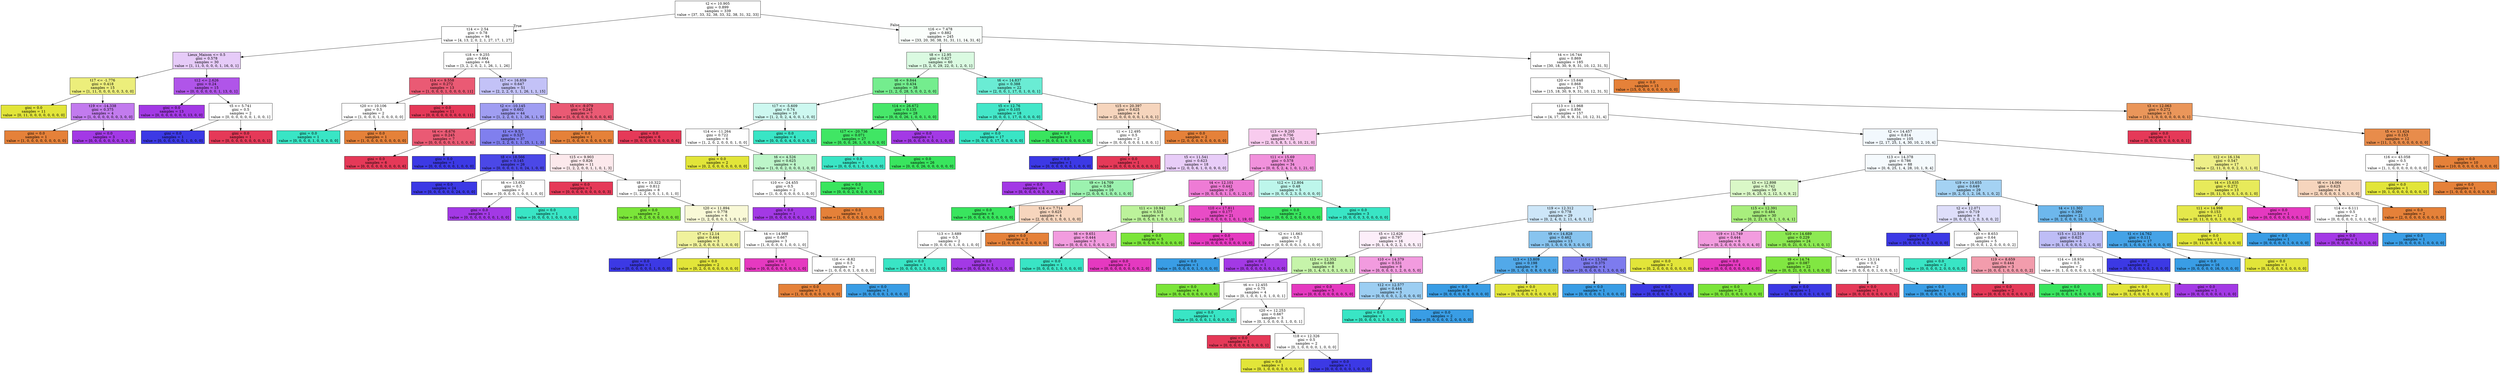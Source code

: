digraph Tree {
node [shape=box, style="filled", color="black"] ;
0 [label="t2 <= 10.905\ngini = 0.899\nsamples = 339\nvalue = [37, 33, 32, 38, 33, 32, 38, 31, 32, 33]", fillcolor="#39e55e00"] ;
1 [label="t14 <= 2.54\ngini = 0.78\nsamples = 94\nvalue = [4, 13, 2, 0, 2, 1, 27, 17, 1, 27]", fillcolor="#3c39e500"] ;
0 -> 1 [labeldistance=2.5, labelangle=45, headlabel="True"] ;
2 [label="Lieux_Maison <= 0.5\ngini = 0.578\nsamples = 30\nvalue = [1, 11, 0, 0, 0, 0, 1, 16, 0, 1]", fillcolor="#a339e543"] ;
1 -> 2 ;
3 [label="t17 <= -1.776\ngini = 0.418\nsamples = 15\nvalue = [1, 11, 0, 0, 0, 0, 0, 3, 0, 0]", fillcolor="#e2e539aa"] ;
2 -> 3 ;
4 [label="gini = 0.0\nsamples = 11\nvalue = [0, 11, 0, 0, 0, 0, 0, 0, 0, 0]", fillcolor="#e2e539ff"] ;
3 -> 4 ;
5 [label="t19 <= -14.338\ngini = 0.375\nsamples = 4\nvalue = [1, 0, 0, 0, 0, 0, 0, 3, 0, 0]", fillcolor="#a339e5aa"] ;
3 -> 5 ;
6 [label="gini = 0.0\nsamples = 1\nvalue = [1, 0, 0, 0, 0, 0, 0, 0, 0, 0]", fillcolor="#e58139ff"] ;
5 -> 6 ;
7 [label="gini = 0.0\nsamples = 3\nvalue = [0, 0, 0, 0, 0, 0, 0, 3, 0, 0]", fillcolor="#a339e5ff"] ;
5 -> 7 ;
8 [label="t12 <= 2.626\ngini = 0.24\nsamples = 15\nvalue = [0, 0, 0, 0, 0, 0, 1, 13, 0, 1]", fillcolor="#a339e5db"] ;
2 -> 8 ;
9 [label="gini = 0.0\nsamples = 13\nvalue = [0, 0, 0, 0, 0, 0, 0, 13, 0, 0]", fillcolor="#a339e5ff"] ;
8 -> 9 ;
10 [label="t5 <= 5.741\ngini = 0.5\nsamples = 2\nvalue = [0, 0, 0, 0, 0, 0, 1, 0, 0, 1]", fillcolor="#3c39e500"] ;
8 -> 10 ;
11 [label="gini = 0.0\nsamples = 1\nvalue = [0, 0, 0, 0, 0, 0, 1, 0, 0, 0]", fillcolor="#3c39e5ff"] ;
10 -> 11 ;
12 [label="gini = 0.0\nsamples = 1\nvalue = [0, 0, 0, 0, 0, 0, 0, 0, 0, 1]", fillcolor="#e53958ff"] ;
10 -> 12 ;
13 [label="t18 <= 9.255\ngini = 0.664\nsamples = 64\nvalue = [3, 2, 2, 0, 2, 1, 26, 1, 1, 26]", fillcolor="#3c39e500"] ;
1 -> 13 ;
14 [label="t14 <= 9.558\ngini = 0.272\nsamples = 13\nvalue = [1, 0, 0, 0, 1, 0, 0, 0, 0, 11]", fillcolor="#e53958d4"] ;
13 -> 14 ;
15 [label="t20 <= 10.106\ngini = 0.5\nsamples = 2\nvalue = [1, 0, 0, 0, 1, 0, 0, 0, 0, 0]", fillcolor="#e5813900"] ;
14 -> 15 ;
16 [label="gini = 0.0\nsamples = 1\nvalue = [0, 0, 0, 0, 1, 0, 0, 0, 0, 0]", fillcolor="#39e5c5ff"] ;
15 -> 16 ;
17 [label="gini = 0.0\nsamples = 1\nvalue = [1, 0, 0, 0, 0, 0, 0, 0, 0, 0]", fillcolor="#e58139ff"] ;
15 -> 17 ;
18 [label="gini = 0.0\nsamples = 11\nvalue = [0, 0, 0, 0, 0, 0, 0, 0, 0, 11]", fillcolor="#e53958ff"] ;
14 -> 18 ;
19 [label="t17 <= 16.859\ngini = 0.647\nsamples = 51\nvalue = [2, 2, 2, 0, 1, 1, 26, 1, 1, 15]", fillcolor="#3c39e54e"] ;
13 -> 19 ;
20 [label="t2 <= -10.145\ngini = 0.602\nsamples = 44\nvalue = [1, 2, 2, 0, 1, 1, 26, 1, 1, 9]", fillcolor="#3c39e57c"] ;
19 -> 20 ;
21 [label="t4 <= -8.676\ngini = 0.245\nsamples = 7\nvalue = [0, 0, 0, 0, 0, 0, 1, 0, 0, 6]", fillcolor="#e53958d4"] ;
20 -> 21 ;
22 [label="gini = 0.0\nsamples = 6\nvalue = [0, 0, 0, 0, 0, 0, 0, 0, 0, 6]", fillcolor="#e53958ff"] ;
21 -> 22 ;
23 [label="gini = 0.0\nsamples = 1\nvalue = [0, 0, 0, 0, 0, 0, 1, 0, 0, 0]", fillcolor="#3c39e5ff"] ;
21 -> 23 ;
24 [label="t1 <= 9.52\ngini = 0.527\nsamples = 37\nvalue = [1, 2, 2, 0, 1, 1, 25, 1, 1, 3]", fillcolor="#3c39e5a5"] ;
20 -> 24 ;
25 [label="t8 <= 18.566\ngini = 0.145\nsamples = 26\nvalue = [0, 0, 0, 0, 1, 0, 24, 1, 0, 0]", fillcolor="#3c39e5eb"] ;
24 -> 25 ;
26 [label="gini = 0.0\nsamples = 24\nvalue = [0, 0, 0, 0, 0, 0, 24, 0, 0, 0]", fillcolor="#3c39e5ff"] ;
25 -> 26 ;
27 [label="t6 <= 13.652\ngini = 0.5\nsamples = 2\nvalue = [0, 0, 0, 0, 1, 0, 0, 1, 0, 0]", fillcolor="#39e5c500"] ;
25 -> 27 ;
28 [label="gini = 0.0\nsamples = 1\nvalue = [0, 0, 0, 0, 0, 0, 0, 1, 0, 0]", fillcolor="#a339e5ff"] ;
27 -> 28 ;
29 [label="gini = 0.0\nsamples = 1\nvalue = [0, 0, 0, 0, 1, 0, 0, 0, 0, 0]", fillcolor="#39e5c5ff"] ;
27 -> 29 ;
30 [label="t15 <= 9.903\ngini = 0.826\nsamples = 11\nvalue = [1, 2, 2, 0, 0, 1, 1, 0, 1, 3]", fillcolor="#e539581c"] ;
24 -> 30 ;
31 [label="gini = 0.0\nsamples = 3\nvalue = [0, 0, 0, 0, 0, 0, 0, 0, 0, 3]", fillcolor="#e53958ff"] ;
30 -> 31 ;
32 [label="t8 <= 10.322\ngini = 0.812\nsamples = 8\nvalue = [1, 2, 2, 0, 0, 1, 1, 0, 1, 0]", fillcolor="#e2e53900"] ;
30 -> 32 ;
33 [label="gini = 0.0\nsamples = 2\nvalue = [0, 0, 2, 0, 0, 0, 0, 0, 0, 0]", fillcolor="#7be539ff"] ;
32 -> 33 ;
34 [label="t20 <= 11.894\ngini = 0.778\nsamples = 6\nvalue = [1, 2, 0, 0, 0, 1, 1, 0, 1, 0]", fillcolor="#e2e53933"] ;
32 -> 34 ;
35 [label="t7 <= 12.14\ngini = 0.444\nsamples = 3\nvalue = [0, 2, 0, 0, 0, 0, 1, 0, 0, 0]", fillcolor="#e2e5397f"] ;
34 -> 35 ;
36 [label="gini = 0.0\nsamples = 1\nvalue = [0, 0, 0, 0, 0, 0, 1, 0, 0, 0]", fillcolor="#3c39e5ff"] ;
35 -> 36 ;
37 [label="gini = 0.0\nsamples = 2\nvalue = [0, 2, 0, 0, 0, 0, 0, 0, 0, 0]", fillcolor="#e2e539ff"] ;
35 -> 37 ;
38 [label="t4 <= 14.988\ngini = 0.667\nsamples = 3\nvalue = [1, 0, 0, 0, 0, 1, 0, 0, 1, 0]", fillcolor="#e5813900"] ;
34 -> 38 ;
39 [label="gini = 0.0\nsamples = 1\nvalue = [0, 0, 0, 0, 0, 0, 0, 0, 1, 0]", fillcolor="#e539c0ff"] ;
38 -> 39 ;
40 [label="t16 <= -8.82\ngini = 0.5\nsamples = 2\nvalue = [1, 0, 0, 0, 0, 1, 0, 0, 0, 0]", fillcolor="#e5813900"] ;
38 -> 40 ;
41 [label="gini = 0.0\nsamples = 1\nvalue = [1, 0, 0, 0, 0, 0, 0, 0, 0, 0]", fillcolor="#e58139ff"] ;
40 -> 41 ;
42 [label="gini = 0.0\nsamples = 1\nvalue = [0, 0, 0, 0, 0, 1, 0, 0, 0, 0]", fillcolor="#399de5ff"] ;
40 -> 42 ;
43 [label="t5 <= -9.079\ngini = 0.245\nsamples = 7\nvalue = [1, 0, 0, 0, 0, 0, 0, 0, 0, 6]", fillcolor="#e53958d4"] ;
19 -> 43 ;
44 [label="gini = 0.0\nsamples = 1\nvalue = [1, 0, 0, 0, 0, 0, 0, 0, 0, 0]", fillcolor="#e58139ff"] ;
43 -> 44 ;
45 [label="gini = 0.0\nsamples = 6\nvalue = [0, 0, 0, 0, 0, 0, 0, 0, 0, 6]", fillcolor="#e53958ff"] ;
43 -> 45 ;
46 [label="t16 <= 7.478\ngini = 0.882\nsamples = 245\nvalue = [33, 20, 30, 38, 31, 31, 11, 14, 31, 6]", fillcolor="#39e55e06"] ;
0 -> 46 [labeldistance=2.5, labelangle=-45, headlabel="False"] ;
47 [label="t8 <= 12.95\ngini = 0.627\nsamples = 60\nvalue = [3, 2, 0, 29, 22, 0, 1, 2, 0, 1]", fillcolor="#39e55e2f"] ;
46 -> 47 ;
48 [label="t6 <= 9.844\ngini = 0.434\nsamples = 38\nvalue = [1, 2, 0, 28, 5, 0, 0, 2, 0, 0]", fillcolor="#39e55eb2"] ;
47 -> 48 ;
49 [label="t17 <= -5.609\ngini = 0.74\nsamples = 10\nvalue = [1, 2, 0, 2, 4, 0, 0, 1, 0, 0]", fillcolor="#39e5c540"] ;
48 -> 49 ;
50 [label="t14 <= -11.264\ngini = 0.722\nsamples = 6\nvalue = [1, 2, 0, 2, 0, 0, 0, 1, 0, 0]", fillcolor="#e2e53900"] ;
49 -> 50 ;
51 [label="gini = 0.0\nsamples = 2\nvalue = [0, 2, 0, 0, 0, 0, 0, 0, 0, 0]", fillcolor="#e2e539ff"] ;
50 -> 51 ;
52 [label="t6 <= 4.526\ngini = 0.625\nsamples = 4\nvalue = [1, 0, 0, 2, 0, 0, 0, 1, 0, 0]", fillcolor="#39e55e55"] ;
50 -> 52 ;
53 [label="t10 <= -24.455\ngini = 0.5\nsamples = 2\nvalue = [1, 0, 0, 0, 0, 0, 0, 1, 0, 0]", fillcolor="#e5813900"] ;
52 -> 53 ;
54 [label="gini = 0.0\nsamples = 1\nvalue = [0, 0, 0, 0, 0, 0, 0, 1, 0, 0]", fillcolor="#a339e5ff"] ;
53 -> 54 ;
55 [label="gini = 0.0\nsamples = 1\nvalue = [1, 0, 0, 0, 0, 0, 0, 0, 0, 0]", fillcolor="#e58139ff"] ;
53 -> 55 ;
56 [label="gini = 0.0\nsamples = 2\nvalue = [0, 0, 0, 2, 0, 0, 0, 0, 0, 0]", fillcolor="#39e55eff"] ;
52 -> 56 ;
57 [label="gini = 0.0\nsamples = 4\nvalue = [0, 0, 0, 0, 4, 0, 0, 0, 0, 0]", fillcolor="#39e5c5ff"] ;
49 -> 57 ;
58 [label="t14 <= 26.672\ngini = 0.135\nsamples = 28\nvalue = [0, 0, 0, 26, 1, 0, 0, 1, 0, 0]", fillcolor="#39e55eec"] ;
48 -> 58 ;
59 [label="t17 <= -20.736\ngini = 0.071\nsamples = 27\nvalue = [0, 0, 0, 26, 1, 0, 0, 0, 0, 0]", fillcolor="#39e55ef5"] ;
58 -> 59 ;
60 [label="gini = 0.0\nsamples = 1\nvalue = [0, 0, 0, 0, 1, 0, 0, 0, 0, 0]", fillcolor="#39e5c5ff"] ;
59 -> 60 ;
61 [label="gini = 0.0\nsamples = 26\nvalue = [0, 0, 0, 26, 0, 0, 0, 0, 0, 0]", fillcolor="#39e55eff"] ;
59 -> 61 ;
62 [label="gini = 0.0\nsamples = 1\nvalue = [0, 0, 0, 0, 0, 0, 0, 1, 0, 0]", fillcolor="#a339e5ff"] ;
58 -> 62 ;
63 [label="t6 <= 14.837\ngini = 0.388\nsamples = 22\nvalue = [2, 0, 0, 1, 17, 0, 1, 0, 0, 1]", fillcolor="#39e5c5bf"] ;
47 -> 63 ;
64 [label="t5 <= 12.76\ngini = 0.105\nsamples = 18\nvalue = [0, 0, 0, 1, 17, 0, 0, 0, 0, 0]", fillcolor="#39e5c5f0"] ;
63 -> 64 ;
65 [label="gini = 0.0\nsamples = 17\nvalue = [0, 0, 0, 0, 17, 0, 0, 0, 0, 0]", fillcolor="#39e5c5ff"] ;
64 -> 65 ;
66 [label="gini = 0.0\nsamples = 1\nvalue = [0, 0, 0, 1, 0, 0, 0, 0, 0, 0]", fillcolor="#39e55eff"] ;
64 -> 66 ;
67 [label="t15 <= 20.397\ngini = 0.625\nsamples = 4\nvalue = [2, 0, 0, 0, 0, 0, 1, 0, 0, 1]", fillcolor="#e5813955"] ;
63 -> 67 ;
68 [label="t1 <= 12.495\ngini = 0.5\nsamples = 2\nvalue = [0, 0, 0, 0, 0, 0, 1, 0, 0, 1]", fillcolor="#3c39e500"] ;
67 -> 68 ;
69 [label="gini = 0.0\nsamples = 1\nvalue = [0, 0, 0, 0, 0, 0, 1, 0, 0, 0]", fillcolor="#3c39e5ff"] ;
68 -> 69 ;
70 [label="gini = 0.0\nsamples = 1\nvalue = [0, 0, 0, 0, 0, 0, 0, 0, 0, 1]", fillcolor="#e53958ff"] ;
68 -> 70 ;
71 [label="gini = 0.0\nsamples = 2\nvalue = [2, 0, 0, 0, 0, 0, 0, 0, 0, 0]", fillcolor="#e58139ff"] ;
67 -> 71 ;
72 [label="t4 <= 16.744\ngini = 0.869\nsamples = 185\nvalue = [30, 18, 30, 9, 9, 31, 10, 12, 31, 5]", fillcolor="#399de500"] ;
46 -> 72 ;
73 [label="t20 <= 15.648\ngini = 0.868\nsamples = 170\nvalue = [15, 18, 30, 9, 9, 31, 10, 12, 31, 5]", fillcolor="#399de500"] ;
72 -> 73 ;
74 [label="t13 <= 11.968\ngini = 0.856\nsamples = 157\nvalue = [4, 17, 30, 9, 9, 31, 10, 12, 31, 4]", fillcolor="#399de500"] ;
73 -> 74 ;
75 [label="t13 <= 9.205\ngini = 0.756\nsamples = 52\nvalue = [2, 0, 5, 8, 5, 1, 0, 10, 21, 0]", fillcolor="#e539c043"] ;
74 -> 75 ;
76 [label="t5 <= 11.541\ngini = 0.623\nsamples = 18\nvalue = [2, 0, 0, 6, 1, 0, 0, 9, 0, 0]", fillcolor="#a339e540"] ;
75 -> 76 ;
77 [label="gini = 0.0\nsamples = 8\nvalue = [0, 0, 0, 0, 0, 0, 0, 8, 0, 0]", fillcolor="#a339e5ff"] ;
76 -> 77 ;
78 [label="t9 <= 14.709\ngini = 0.58\nsamples = 10\nvalue = [2, 0, 0, 6, 1, 0, 0, 1, 0, 0]", fillcolor="#39e55e7f"] ;
76 -> 78 ;
79 [label="gini = 0.0\nsamples = 6\nvalue = [0, 0, 0, 6, 0, 0, 0, 0, 0, 0]", fillcolor="#39e55eff"] ;
78 -> 79 ;
80 [label="t14 <= 7.714\ngini = 0.625\nsamples = 4\nvalue = [2, 0, 0, 0, 1, 0, 0, 1, 0, 0]", fillcolor="#e5813955"] ;
78 -> 80 ;
81 [label="t13 <= 3.689\ngini = 0.5\nsamples = 2\nvalue = [0, 0, 0, 0, 1, 0, 0, 1, 0, 0]", fillcolor="#39e5c500"] ;
80 -> 81 ;
82 [label="gini = 0.0\nsamples = 1\nvalue = [0, 0, 0, 0, 1, 0, 0, 0, 0, 0]", fillcolor="#39e5c5ff"] ;
81 -> 82 ;
83 [label="gini = 0.0\nsamples = 1\nvalue = [0, 0, 0, 0, 0, 0, 0, 1, 0, 0]", fillcolor="#a339e5ff"] ;
81 -> 83 ;
84 [label="gini = 0.0\nsamples = 2\nvalue = [2, 0, 0, 0, 0, 0, 0, 0, 0, 0]", fillcolor="#e58139ff"] ;
80 -> 84 ;
85 [label="t11 <= 15.69\ngini = 0.578\nsamples = 34\nvalue = [0, 0, 5, 2, 4, 1, 0, 1, 21, 0]", fillcolor="#e539c08d"] ;
75 -> 85 ;
86 [label="t4 <= 12.101\ngini = 0.442\nsamples = 29\nvalue = [0, 0, 5, 0, 1, 1, 0, 1, 21, 0]", fillcolor="#e539c0aa"] ;
85 -> 86 ;
87 [label="t11 <= 10.942\ngini = 0.531\nsamples = 8\nvalue = [0, 0, 5, 0, 1, 0, 0, 0, 2, 0]", fillcolor="#7be53980"] ;
86 -> 87 ;
88 [label="t6 <= 9.651\ngini = 0.444\nsamples = 3\nvalue = [0, 0, 0, 0, 1, 0, 0, 0, 2, 0]", fillcolor="#e539c07f"] ;
87 -> 88 ;
89 [label="gini = 0.0\nsamples = 1\nvalue = [0, 0, 0, 0, 1, 0, 0, 0, 0, 0]", fillcolor="#39e5c5ff"] ;
88 -> 89 ;
90 [label="gini = 0.0\nsamples = 2\nvalue = [0, 0, 0, 0, 0, 0, 0, 0, 2, 0]", fillcolor="#e539c0ff"] ;
88 -> 90 ;
91 [label="gini = 0.0\nsamples = 5\nvalue = [0, 0, 5, 0, 0, 0, 0, 0, 0, 0]", fillcolor="#7be539ff"] ;
87 -> 91 ;
92 [label="t10 <= 17.811\ngini = 0.177\nsamples = 21\nvalue = [0, 0, 0, 0, 0, 1, 0, 1, 19, 0]", fillcolor="#e539c0e6"] ;
86 -> 92 ;
93 [label="gini = 0.0\nsamples = 19\nvalue = [0, 0, 0, 0, 0, 0, 0, 0, 19, 0]", fillcolor="#e539c0ff"] ;
92 -> 93 ;
94 [label="t2 <= 11.663\ngini = 0.5\nsamples = 2\nvalue = [0, 0, 0, 0, 0, 1, 0, 1, 0, 0]", fillcolor="#399de500"] ;
92 -> 94 ;
95 [label="gini = 0.0\nsamples = 1\nvalue = [0, 0, 0, 0, 0, 1, 0, 0, 0, 0]", fillcolor="#399de5ff"] ;
94 -> 95 ;
96 [label="gini = 0.0\nsamples = 1\nvalue = [0, 0, 0, 0, 0, 0, 0, 1, 0, 0]", fillcolor="#a339e5ff"] ;
94 -> 96 ;
97 [label="t12 <= 12.804\ngini = 0.48\nsamples = 5\nvalue = [0, 0, 0, 2, 3, 0, 0, 0, 0, 0]", fillcolor="#39e5c555"] ;
85 -> 97 ;
98 [label="gini = 0.0\nsamples = 2\nvalue = [0, 0, 0, 2, 0, 0, 0, 0, 0, 0]", fillcolor="#39e55eff"] ;
97 -> 98 ;
99 [label="gini = 0.0\nsamples = 3\nvalue = [0, 0, 0, 0, 3, 0, 0, 0, 0, 0]", fillcolor="#39e5c5ff"] ;
97 -> 99 ;
100 [label="t2 <= 14.457\ngini = 0.814\nsamples = 105\nvalue = [2, 17, 25, 1, 4, 30, 10, 2, 10, 4]", fillcolor="#399de510"] ;
74 -> 100 ;
101 [label="t13 <= 14.378\ngini = 0.786\nsamples = 88\nvalue = [0, 6, 25, 1, 4, 28, 10, 1, 9, 4]", fillcolor="#399de50c"] ;
100 -> 101 ;
102 [label="t3 <= 12.898\ngini = 0.742\nsamples = 59\nvalue = [0, 4, 25, 0, 2, 12, 5, 0, 9, 2]", fillcolor="#7be53947"] ;
101 -> 102 ;
103 [label="t19 <= 12.312\ngini = 0.778\nsamples = 29\nvalue = [0, 2, 4, 0, 2, 11, 4, 0, 5, 1]", fillcolor="#399de540"] ;
102 -> 103 ;
104 [label="t5 <= 12.626\ngini = 0.797\nsamples = 16\nvalue = [0, 1, 4, 0, 2, 2, 1, 0, 5, 1]", fillcolor="#e539c015"] ;
103 -> 104 ;
105 [label="t13 <= 12.352\ngini = 0.688\nsamples = 8\nvalue = [0, 1, 4, 0, 1, 0, 1, 0, 0, 1]", fillcolor="#7be5396d"] ;
104 -> 105 ;
106 [label="gini = 0.0\nsamples = 4\nvalue = [0, 0, 4, 0, 0, 0, 0, 0, 0, 0]", fillcolor="#7be539ff"] ;
105 -> 106 ;
107 [label="t6 <= 12.455\ngini = 0.75\nsamples = 4\nvalue = [0, 1, 0, 0, 1, 0, 1, 0, 0, 1]", fillcolor="#e2e53900"] ;
105 -> 107 ;
108 [label="gini = 0.0\nsamples = 1\nvalue = [0, 0, 0, 0, 1, 0, 0, 0, 0, 0]", fillcolor="#39e5c5ff"] ;
107 -> 108 ;
109 [label="t20 <= 12.253\ngini = 0.667\nsamples = 3\nvalue = [0, 1, 0, 0, 0, 0, 1, 0, 0, 1]", fillcolor="#e2e53900"] ;
107 -> 109 ;
110 [label="gini = 0.0\nsamples = 1\nvalue = [0, 0, 0, 0, 0, 0, 0, 0, 0, 1]", fillcolor="#e53958ff"] ;
109 -> 110 ;
111 [label="t18 <= 12.326\ngini = 0.5\nsamples = 2\nvalue = [0, 1, 0, 0, 0, 0, 1, 0, 0, 0]", fillcolor="#e2e53900"] ;
109 -> 111 ;
112 [label="gini = 0.0\nsamples = 1\nvalue = [0, 1, 0, 0, 0, 0, 0, 0, 0, 0]", fillcolor="#e2e539ff"] ;
111 -> 112 ;
113 [label="gini = 0.0\nsamples = 1\nvalue = [0, 0, 0, 0, 0, 0, 1, 0, 0, 0]", fillcolor="#3c39e5ff"] ;
111 -> 113 ;
114 [label="t10 <= 14.379\ngini = 0.531\nsamples = 8\nvalue = [0, 0, 0, 0, 1, 2, 0, 0, 5, 0]", fillcolor="#e539c080"] ;
104 -> 114 ;
115 [label="gini = 0.0\nsamples = 5\nvalue = [0, 0, 0, 0, 0, 0, 0, 0, 5, 0]", fillcolor="#e539c0ff"] ;
114 -> 115 ;
116 [label="t12 <= 12.577\ngini = 0.444\nsamples = 3\nvalue = [0, 0, 0, 0, 1, 2, 0, 0, 0, 0]", fillcolor="#399de57f"] ;
114 -> 116 ;
117 [label="gini = 0.0\nsamples = 1\nvalue = [0, 0, 0, 0, 1, 0, 0, 0, 0, 0]", fillcolor="#39e5c5ff"] ;
116 -> 117 ;
118 [label="gini = 0.0\nsamples = 2\nvalue = [0, 0, 0, 0, 0, 2, 0, 0, 0, 0]", fillcolor="#399de5ff"] ;
116 -> 118 ;
119 [label="t9 <= 14.828\ngini = 0.462\nsamples = 13\nvalue = [0, 1, 0, 0, 0, 9, 3, 0, 0, 0]", fillcolor="#399de599"] ;
103 -> 119 ;
120 [label="t13 <= 13.809\ngini = 0.198\nsamples = 9\nvalue = [0, 1, 0, 0, 0, 8, 0, 0, 0, 0]", fillcolor="#399de5df"] ;
119 -> 120 ;
121 [label="gini = 0.0\nsamples = 8\nvalue = [0, 0, 0, 0, 0, 8, 0, 0, 0, 0]", fillcolor="#399de5ff"] ;
120 -> 121 ;
122 [label="gini = 0.0\nsamples = 1\nvalue = [0, 1, 0, 0, 0, 0, 0, 0, 0, 0]", fillcolor="#e2e539ff"] ;
120 -> 122 ;
123 [label="t16 <= 13.346\ngini = 0.375\nsamples = 4\nvalue = [0, 0, 0, 0, 0, 1, 3, 0, 0, 0]", fillcolor="#3c39e5aa"] ;
119 -> 123 ;
124 [label="gini = 0.0\nsamples = 1\nvalue = [0, 0, 0, 0, 0, 1, 0, 0, 0, 0]", fillcolor="#399de5ff"] ;
123 -> 124 ;
125 [label="gini = 0.0\nsamples = 3\nvalue = [0, 0, 0, 0, 0, 0, 3, 0, 0, 0]", fillcolor="#3c39e5ff"] ;
123 -> 125 ;
126 [label="t15 <= 12.391\ngini = 0.484\nsamples = 30\nvalue = [0, 2, 21, 0, 0, 1, 1, 0, 4, 1]", fillcolor="#7be539a7"] ;
102 -> 126 ;
127 [label="t19 <= 11.749\ngini = 0.444\nsamples = 6\nvalue = [0, 2, 0, 0, 0, 0, 0, 0, 4, 0]", fillcolor="#e539c07f"] ;
126 -> 127 ;
128 [label="gini = 0.0\nsamples = 2\nvalue = [0, 2, 0, 0, 0, 0, 0, 0, 0, 0]", fillcolor="#e2e539ff"] ;
127 -> 128 ;
129 [label="gini = 0.0\nsamples = 4\nvalue = [0, 0, 0, 0, 0, 0, 0, 0, 4, 0]", fillcolor="#e539c0ff"] ;
127 -> 129 ;
130 [label="t10 <= 14.689\ngini = 0.229\nsamples = 24\nvalue = [0, 0, 21, 0, 0, 1, 1, 0, 0, 1]", fillcolor="#7be539de"] ;
126 -> 130 ;
131 [label="t9 <= 14.74\ngini = 0.087\nsamples = 22\nvalue = [0, 0, 21, 0, 0, 0, 1, 0, 0, 0]", fillcolor="#7be539f3"] ;
130 -> 131 ;
132 [label="gini = 0.0\nsamples = 21\nvalue = [0, 0, 21, 0, 0, 0, 0, 0, 0, 0]", fillcolor="#7be539ff"] ;
131 -> 132 ;
133 [label="gini = 0.0\nsamples = 1\nvalue = [0, 0, 0, 0, 0, 0, 1, 0, 0, 0]", fillcolor="#3c39e5ff"] ;
131 -> 133 ;
134 [label="t3 <= 13.114\ngini = 0.5\nsamples = 2\nvalue = [0, 0, 0, 0, 0, 1, 0, 0, 0, 1]", fillcolor="#399de500"] ;
130 -> 134 ;
135 [label="gini = 0.0\nsamples = 1\nvalue = [0, 0, 0, 0, 0, 0, 0, 0, 0, 1]", fillcolor="#e53958ff"] ;
134 -> 135 ;
136 [label="gini = 0.0\nsamples = 1\nvalue = [0, 0, 0, 0, 0, 1, 0, 0, 0, 0]", fillcolor="#399de5ff"] ;
134 -> 136 ;
137 [label="t19 <= 10.655\ngini = 0.649\nsamples = 29\nvalue = [0, 2, 0, 1, 2, 16, 5, 1, 0, 2]", fillcolor="#399de575"] ;
101 -> 137 ;
138 [label="t2 <= 12.071\ngini = 0.719\nsamples = 8\nvalue = [0, 0, 0, 1, 2, 0, 3, 0, 0, 2]", fillcolor="#3c39e52a"] ;
137 -> 138 ;
139 [label="gini = 0.0\nsamples = 3\nvalue = [0, 0, 0, 0, 0, 0, 3, 0, 0, 0]", fillcolor="#3c39e5ff"] ;
138 -> 139 ;
140 [label="t20 <= 8.653\ngini = 0.64\nsamples = 5\nvalue = [0, 0, 0, 1, 2, 0, 0, 0, 0, 2]", fillcolor="#39e5c500"] ;
138 -> 140 ;
141 [label="gini = 0.0\nsamples = 2\nvalue = [0, 0, 0, 0, 2, 0, 0, 0, 0, 0]", fillcolor="#39e5c5ff"] ;
140 -> 141 ;
142 [label="t19 <= 8.659\ngini = 0.444\nsamples = 3\nvalue = [0, 0, 0, 1, 0, 0, 0, 0, 0, 2]", fillcolor="#e539587f"] ;
140 -> 142 ;
143 [label="gini = 0.0\nsamples = 2\nvalue = [0, 0, 0, 0, 0, 0, 0, 0, 0, 2]", fillcolor="#e53958ff"] ;
142 -> 143 ;
144 [label="gini = 0.0\nsamples = 1\nvalue = [0, 0, 0, 1, 0, 0, 0, 0, 0, 0]", fillcolor="#39e55eff"] ;
142 -> 144 ;
145 [label="t4 <= 11.302\ngini = 0.399\nsamples = 21\nvalue = [0, 2, 0, 0, 0, 16, 2, 1, 0, 0]", fillcolor="#399de5bc"] ;
137 -> 145 ;
146 [label="t15 <= 12.519\ngini = 0.625\nsamples = 4\nvalue = [0, 1, 0, 0, 0, 0, 2, 1, 0, 0]", fillcolor="#3c39e555"] ;
145 -> 146 ;
147 [label="t14 <= 18.934\ngini = 0.5\nsamples = 2\nvalue = [0, 1, 0, 0, 0, 0, 0, 1, 0, 0]", fillcolor="#e2e53900"] ;
146 -> 147 ;
148 [label="gini = 0.0\nsamples = 1\nvalue = [0, 1, 0, 0, 0, 0, 0, 0, 0, 0]", fillcolor="#e2e539ff"] ;
147 -> 148 ;
149 [label="gini = 0.0\nsamples = 1\nvalue = [0, 0, 0, 0, 0, 0, 0, 1, 0, 0]", fillcolor="#a339e5ff"] ;
147 -> 149 ;
150 [label="gini = 0.0\nsamples = 2\nvalue = [0, 0, 0, 0, 0, 0, 2, 0, 0, 0]", fillcolor="#3c39e5ff"] ;
146 -> 150 ;
151 [label="t1 <= 14.762\ngini = 0.111\nsamples = 17\nvalue = [0, 1, 0, 0, 0, 16, 0, 0, 0, 0]", fillcolor="#399de5ef"] ;
145 -> 151 ;
152 [label="gini = 0.0\nsamples = 16\nvalue = [0, 0, 0, 0, 0, 16, 0, 0, 0, 0]", fillcolor="#399de5ff"] ;
151 -> 152 ;
153 [label="gini = 0.0\nsamples = 1\nvalue = [0, 1, 0, 0, 0, 0, 0, 0, 0, 0]", fillcolor="#e2e539ff"] ;
151 -> 153 ;
154 [label="t12 <= 16.134\ngini = 0.547\nsamples = 17\nvalue = [2, 11, 0, 0, 0, 2, 0, 1, 1, 0]", fillcolor="#e2e53999"] ;
100 -> 154 ;
155 [label="t4 <= 15.635\ngini = 0.272\nsamples = 13\nvalue = [0, 11, 0, 0, 0, 1, 0, 0, 1, 0]", fillcolor="#e2e539d4"] ;
154 -> 155 ;
156 [label="t11 <= 14.998\ngini = 0.153\nsamples = 12\nvalue = [0, 11, 0, 0, 0, 1, 0, 0, 0, 0]", fillcolor="#e2e539e8"] ;
155 -> 156 ;
157 [label="gini = 0.0\nsamples = 11\nvalue = [0, 11, 0, 0, 0, 0, 0, 0, 0, 0]", fillcolor="#e2e539ff"] ;
156 -> 157 ;
158 [label="gini = 0.0\nsamples = 1\nvalue = [0, 0, 0, 0, 0, 1, 0, 0, 0, 0]", fillcolor="#399de5ff"] ;
156 -> 158 ;
159 [label="gini = 0.0\nsamples = 1\nvalue = [0, 0, 0, 0, 0, 0, 0, 0, 1, 0]", fillcolor="#e539c0ff"] ;
155 -> 159 ;
160 [label="t6 <= 14.064\ngini = 0.625\nsamples = 4\nvalue = [2, 0, 0, 0, 0, 1, 0, 1, 0, 0]", fillcolor="#e5813955"] ;
154 -> 160 ;
161 [label="t14 <= 6.111\ngini = 0.5\nsamples = 2\nvalue = [0, 0, 0, 0, 0, 1, 0, 1, 0, 0]", fillcolor="#399de500"] ;
160 -> 161 ;
162 [label="gini = 0.0\nsamples = 1\nvalue = [0, 0, 0, 0, 0, 0, 0, 1, 0, 0]", fillcolor="#a339e5ff"] ;
161 -> 162 ;
163 [label="gini = 0.0\nsamples = 1\nvalue = [0, 0, 0, 0, 0, 1, 0, 0, 0, 0]", fillcolor="#399de5ff"] ;
161 -> 163 ;
164 [label="gini = 0.0\nsamples = 2\nvalue = [2, 0, 0, 0, 0, 0, 0, 0, 0, 0]", fillcolor="#e58139ff"] ;
160 -> 164 ;
165 [label="t3 <= 12.063\ngini = 0.272\nsamples = 13\nvalue = [11, 1, 0, 0, 0, 0, 0, 0, 0, 1]", fillcolor="#e58139d4"] ;
73 -> 165 ;
166 [label="gini = 0.0\nsamples = 1\nvalue = [0, 0, 0, 0, 0, 0, 0, 0, 0, 1]", fillcolor="#e53958ff"] ;
165 -> 166 ;
167 [label="t5 <= 11.424\ngini = 0.153\nsamples = 12\nvalue = [11, 1, 0, 0, 0, 0, 0, 0, 0, 0]", fillcolor="#e58139e8"] ;
165 -> 167 ;
168 [label="t16 <= 43.058\ngini = 0.5\nsamples = 2\nvalue = [1, 1, 0, 0, 0, 0, 0, 0, 0, 0]", fillcolor="#e5813900"] ;
167 -> 168 ;
169 [label="gini = 0.0\nsamples = 1\nvalue = [0, 1, 0, 0, 0, 0, 0, 0, 0, 0]", fillcolor="#e2e539ff"] ;
168 -> 169 ;
170 [label="gini = 0.0\nsamples = 1\nvalue = [1, 0, 0, 0, 0, 0, 0, 0, 0, 0]", fillcolor="#e58139ff"] ;
168 -> 170 ;
171 [label="gini = 0.0\nsamples = 10\nvalue = [10, 0, 0, 0, 0, 0, 0, 0, 0, 0]", fillcolor="#e58139ff"] ;
167 -> 171 ;
172 [label="gini = 0.0\nsamples = 15\nvalue = [15, 0, 0, 0, 0, 0, 0, 0, 0, 0]", fillcolor="#e58139ff"] ;
72 -> 172 ;
}